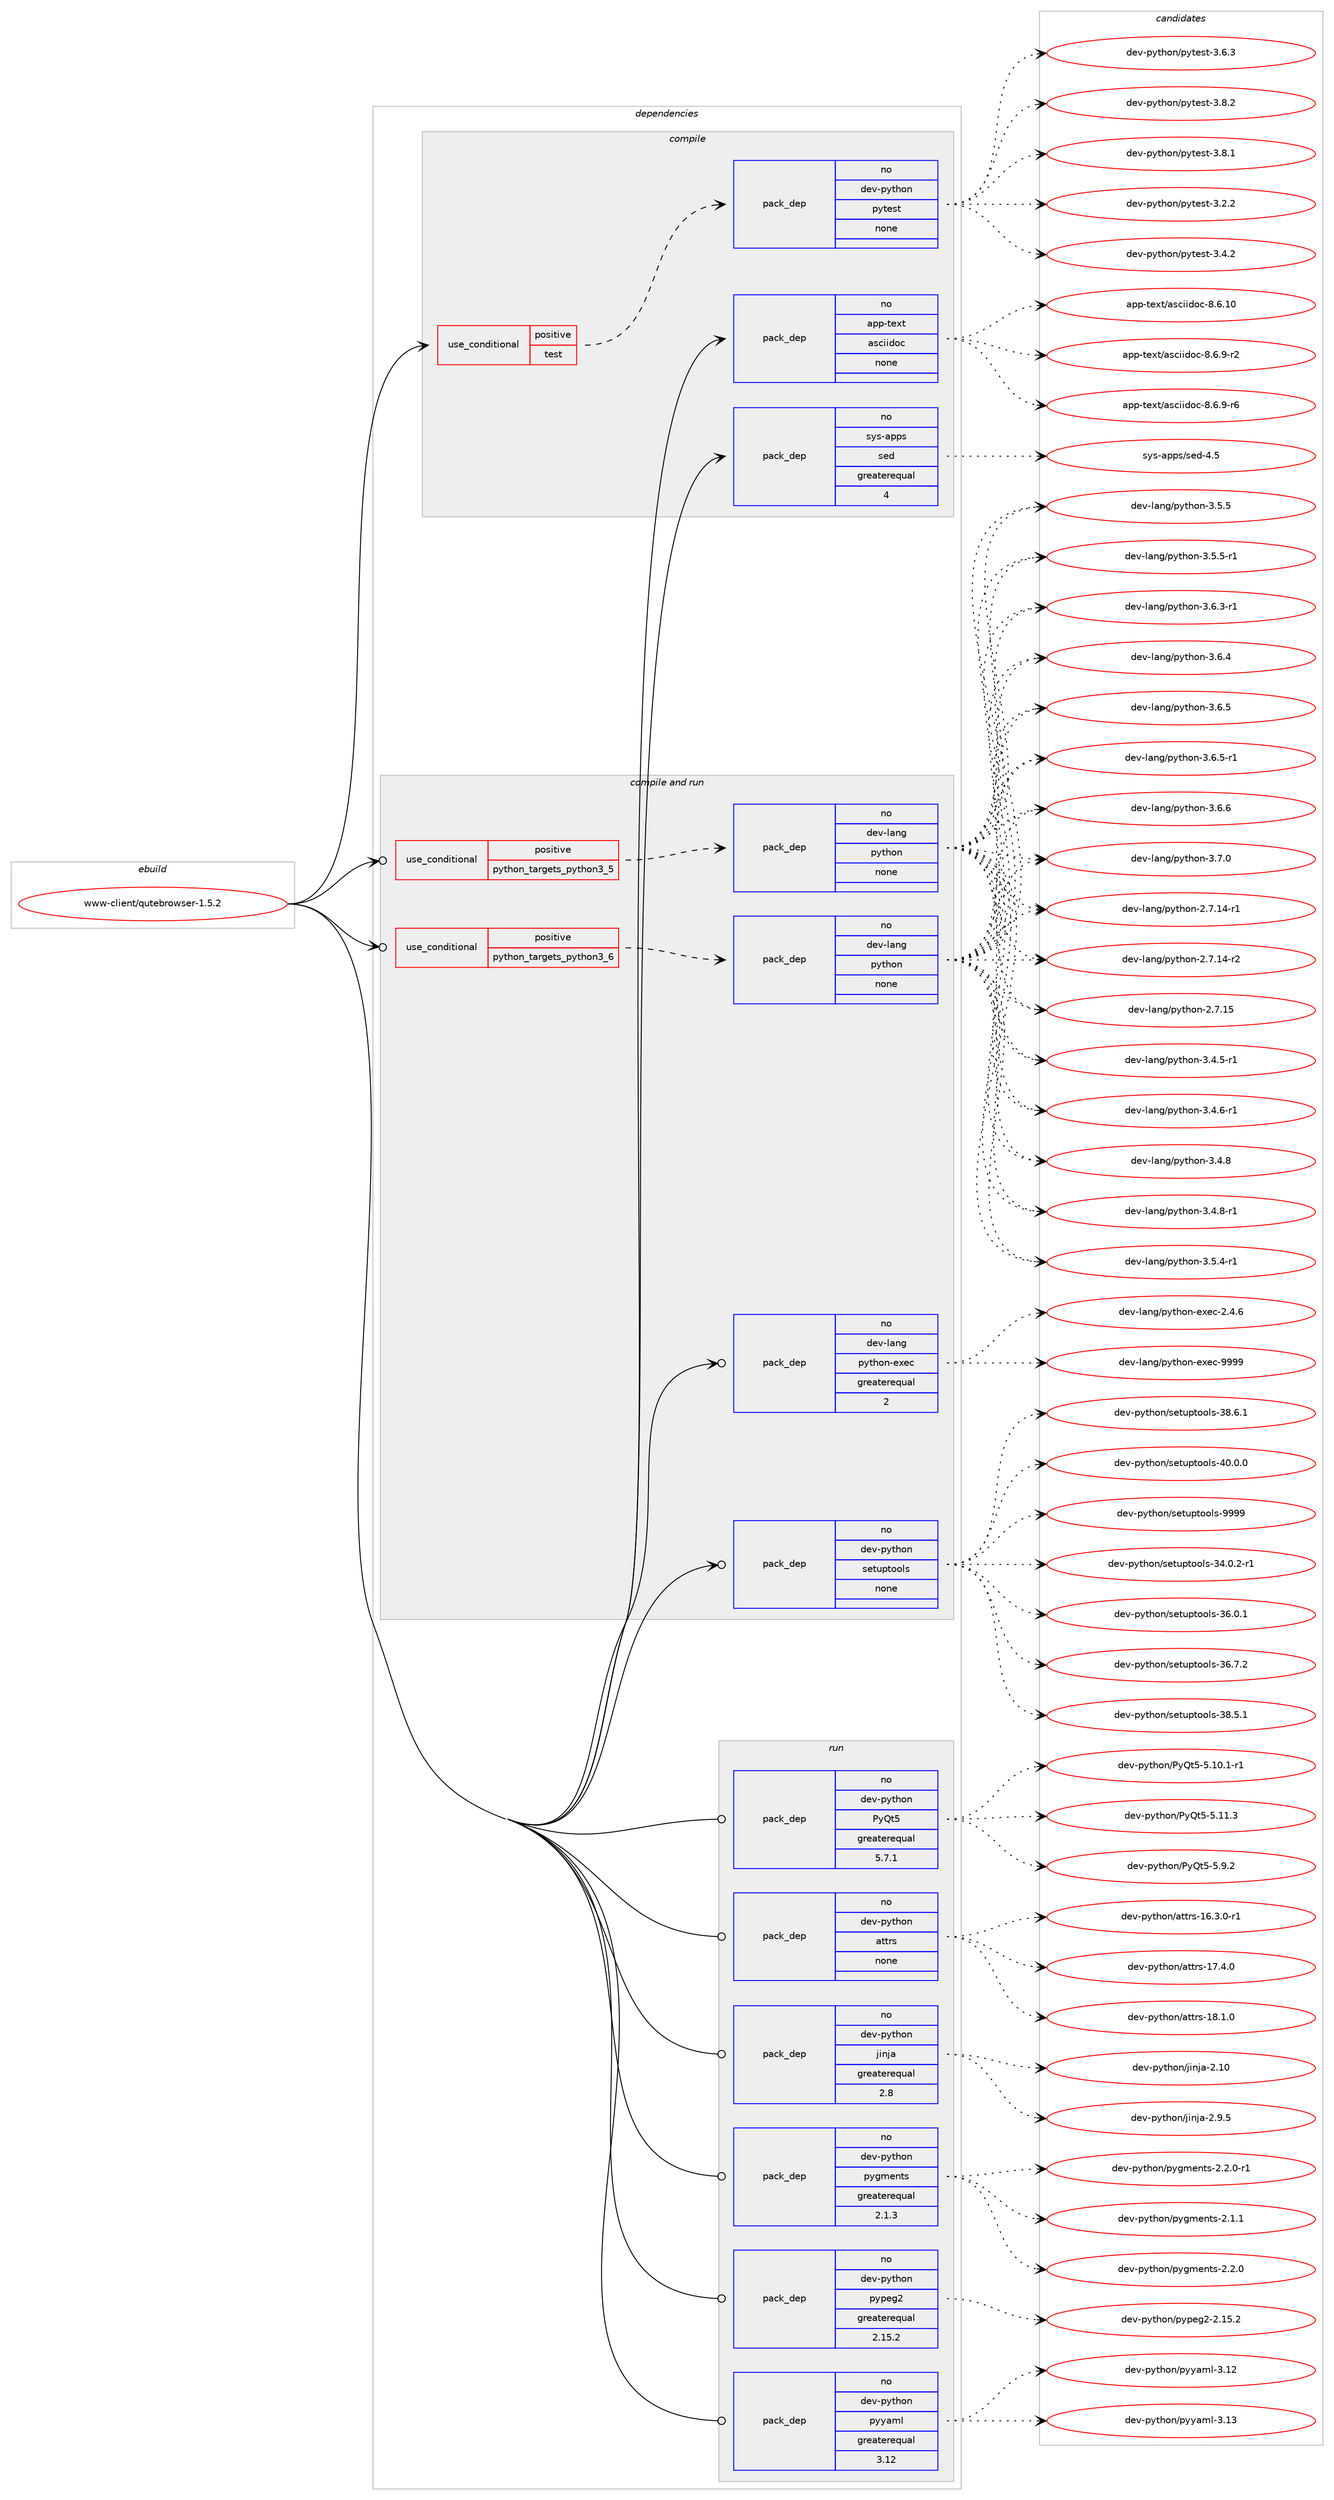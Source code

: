 digraph prolog {

# *************
# Graph options
# *************

newrank=true;
concentrate=true;
compound=true;
graph [rankdir=LR,fontname=Helvetica,fontsize=10,ranksep=1.5];#, ranksep=2.5, nodesep=0.2];
edge  [arrowhead=vee];
node  [fontname=Helvetica,fontsize=10];

# **********
# The ebuild
# **********

subgraph cluster_leftcol {
color=gray;
rank=same;
label=<<i>ebuild</i>>;
id [label="www-client/qutebrowser-1.5.2", color=red, width=4, href="../www-client/qutebrowser-1.5.2.svg"];
}

# ****************
# The dependencies
# ****************

subgraph cluster_midcol {
color=gray;
label=<<i>dependencies</i>>;
subgraph cluster_compile {
fillcolor="#eeeeee";
style=filled;
label=<<i>compile</i>>;
subgraph cond1723 {
dependency9370 [label=<<TABLE BORDER="0" CELLBORDER="1" CELLSPACING="0" CELLPADDING="4"><TR><TD ROWSPAN="3" CELLPADDING="10">use_conditional</TD></TR><TR><TD>positive</TD></TR><TR><TD>test</TD></TR></TABLE>>, shape=none, color=red];
subgraph pack7425 {
dependency9371 [label=<<TABLE BORDER="0" CELLBORDER="1" CELLSPACING="0" CELLPADDING="4" WIDTH="220"><TR><TD ROWSPAN="6" CELLPADDING="30">pack_dep</TD></TR><TR><TD WIDTH="110">no</TD></TR><TR><TD>dev-python</TD></TR><TR><TD>pytest</TD></TR><TR><TD>none</TD></TR><TR><TD></TD></TR></TABLE>>, shape=none, color=blue];
}
dependency9370:e -> dependency9371:w [weight=20,style="dashed",arrowhead="vee"];
}
id:e -> dependency9370:w [weight=20,style="solid",arrowhead="vee"];
subgraph pack7426 {
dependency9372 [label=<<TABLE BORDER="0" CELLBORDER="1" CELLSPACING="0" CELLPADDING="4" WIDTH="220"><TR><TD ROWSPAN="6" CELLPADDING="30">pack_dep</TD></TR><TR><TD WIDTH="110">no</TD></TR><TR><TD>app-text</TD></TR><TR><TD>asciidoc</TD></TR><TR><TD>none</TD></TR><TR><TD></TD></TR></TABLE>>, shape=none, color=blue];
}
id:e -> dependency9372:w [weight=20,style="solid",arrowhead="vee"];
subgraph pack7427 {
dependency9373 [label=<<TABLE BORDER="0" CELLBORDER="1" CELLSPACING="0" CELLPADDING="4" WIDTH="220"><TR><TD ROWSPAN="6" CELLPADDING="30">pack_dep</TD></TR><TR><TD WIDTH="110">no</TD></TR><TR><TD>sys-apps</TD></TR><TR><TD>sed</TD></TR><TR><TD>greaterequal</TD></TR><TR><TD>4</TD></TR></TABLE>>, shape=none, color=blue];
}
id:e -> dependency9373:w [weight=20,style="solid",arrowhead="vee"];
}
subgraph cluster_compileandrun {
fillcolor="#eeeeee";
style=filled;
label=<<i>compile and run</i>>;
subgraph cond1724 {
dependency9374 [label=<<TABLE BORDER="0" CELLBORDER="1" CELLSPACING="0" CELLPADDING="4"><TR><TD ROWSPAN="3" CELLPADDING="10">use_conditional</TD></TR><TR><TD>positive</TD></TR><TR><TD>python_targets_python3_5</TD></TR></TABLE>>, shape=none, color=red];
subgraph pack7428 {
dependency9375 [label=<<TABLE BORDER="0" CELLBORDER="1" CELLSPACING="0" CELLPADDING="4" WIDTH="220"><TR><TD ROWSPAN="6" CELLPADDING="30">pack_dep</TD></TR><TR><TD WIDTH="110">no</TD></TR><TR><TD>dev-lang</TD></TR><TR><TD>python</TD></TR><TR><TD>none</TD></TR><TR><TD></TD></TR></TABLE>>, shape=none, color=blue];
}
dependency9374:e -> dependency9375:w [weight=20,style="dashed",arrowhead="vee"];
}
id:e -> dependency9374:w [weight=20,style="solid",arrowhead="odotvee"];
subgraph cond1725 {
dependency9376 [label=<<TABLE BORDER="0" CELLBORDER="1" CELLSPACING="0" CELLPADDING="4"><TR><TD ROWSPAN="3" CELLPADDING="10">use_conditional</TD></TR><TR><TD>positive</TD></TR><TR><TD>python_targets_python3_6</TD></TR></TABLE>>, shape=none, color=red];
subgraph pack7429 {
dependency9377 [label=<<TABLE BORDER="0" CELLBORDER="1" CELLSPACING="0" CELLPADDING="4" WIDTH="220"><TR><TD ROWSPAN="6" CELLPADDING="30">pack_dep</TD></TR><TR><TD WIDTH="110">no</TD></TR><TR><TD>dev-lang</TD></TR><TR><TD>python</TD></TR><TR><TD>none</TD></TR><TR><TD></TD></TR></TABLE>>, shape=none, color=blue];
}
dependency9376:e -> dependency9377:w [weight=20,style="dashed",arrowhead="vee"];
}
id:e -> dependency9376:w [weight=20,style="solid",arrowhead="odotvee"];
subgraph pack7430 {
dependency9378 [label=<<TABLE BORDER="0" CELLBORDER="1" CELLSPACING="0" CELLPADDING="4" WIDTH="220"><TR><TD ROWSPAN="6" CELLPADDING="30">pack_dep</TD></TR><TR><TD WIDTH="110">no</TD></TR><TR><TD>dev-lang</TD></TR><TR><TD>python-exec</TD></TR><TR><TD>greaterequal</TD></TR><TR><TD>2</TD></TR></TABLE>>, shape=none, color=blue];
}
id:e -> dependency9378:w [weight=20,style="solid",arrowhead="odotvee"];
subgraph pack7431 {
dependency9379 [label=<<TABLE BORDER="0" CELLBORDER="1" CELLSPACING="0" CELLPADDING="4" WIDTH="220"><TR><TD ROWSPAN="6" CELLPADDING="30">pack_dep</TD></TR><TR><TD WIDTH="110">no</TD></TR><TR><TD>dev-python</TD></TR><TR><TD>setuptools</TD></TR><TR><TD>none</TD></TR><TR><TD></TD></TR></TABLE>>, shape=none, color=blue];
}
id:e -> dependency9379:w [weight=20,style="solid",arrowhead="odotvee"];
}
subgraph cluster_run {
fillcolor="#eeeeee";
style=filled;
label=<<i>run</i>>;
subgraph pack7432 {
dependency9380 [label=<<TABLE BORDER="0" CELLBORDER="1" CELLSPACING="0" CELLPADDING="4" WIDTH="220"><TR><TD ROWSPAN="6" CELLPADDING="30">pack_dep</TD></TR><TR><TD WIDTH="110">no</TD></TR><TR><TD>dev-python</TD></TR><TR><TD>PyQt5</TD></TR><TR><TD>greaterequal</TD></TR><TR><TD>5.7.1</TD></TR></TABLE>>, shape=none, color=blue];
}
id:e -> dependency9380:w [weight=20,style="solid",arrowhead="odot"];
subgraph pack7433 {
dependency9381 [label=<<TABLE BORDER="0" CELLBORDER="1" CELLSPACING="0" CELLPADDING="4" WIDTH="220"><TR><TD ROWSPAN="6" CELLPADDING="30">pack_dep</TD></TR><TR><TD WIDTH="110">no</TD></TR><TR><TD>dev-python</TD></TR><TR><TD>attrs</TD></TR><TR><TD>none</TD></TR><TR><TD></TD></TR></TABLE>>, shape=none, color=blue];
}
id:e -> dependency9381:w [weight=20,style="solid",arrowhead="odot"];
subgraph pack7434 {
dependency9382 [label=<<TABLE BORDER="0" CELLBORDER="1" CELLSPACING="0" CELLPADDING="4" WIDTH="220"><TR><TD ROWSPAN="6" CELLPADDING="30">pack_dep</TD></TR><TR><TD WIDTH="110">no</TD></TR><TR><TD>dev-python</TD></TR><TR><TD>jinja</TD></TR><TR><TD>greaterequal</TD></TR><TR><TD>2.8</TD></TR></TABLE>>, shape=none, color=blue];
}
id:e -> dependency9382:w [weight=20,style="solid",arrowhead="odot"];
subgraph pack7435 {
dependency9383 [label=<<TABLE BORDER="0" CELLBORDER="1" CELLSPACING="0" CELLPADDING="4" WIDTH="220"><TR><TD ROWSPAN="6" CELLPADDING="30">pack_dep</TD></TR><TR><TD WIDTH="110">no</TD></TR><TR><TD>dev-python</TD></TR><TR><TD>pygments</TD></TR><TR><TD>greaterequal</TD></TR><TR><TD>2.1.3</TD></TR></TABLE>>, shape=none, color=blue];
}
id:e -> dependency9383:w [weight=20,style="solid",arrowhead="odot"];
subgraph pack7436 {
dependency9384 [label=<<TABLE BORDER="0" CELLBORDER="1" CELLSPACING="0" CELLPADDING="4" WIDTH="220"><TR><TD ROWSPAN="6" CELLPADDING="30">pack_dep</TD></TR><TR><TD WIDTH="110">no</TD></TR><TR><TD>dev-python</TD></TR><TR><TD>pypeg2</TD></TR><TR><TD>greaterequal</TD></TR><TR><TD>2.15.2</TD></TR></TABLE>>, shape=none, color=blue];
}
id:e -> dependency9384:w [weight=20,style="solid",arrowhead="odot"];
subgraph pack7437 {
dependency9385 [label=<<TABLE BORDER="0" CELLBORDER="1" CELLSPACING="0" CELLPADDING="4" WIDTH="220"><TR><TD ROWSPAN="6" CELLPADDING="30">pack_dep</TD></TR><TR><TD WIDTH="110">no</TD></TR><TR><TD>dev-python</TD></TR><TR><TD>pyyaml</TD></TR><TR><TD>greaterequal</TD></TR><TR><TD>3.12</TD></TR></TABLE>>, shape=none, color=blue];
}
id:e -> dependency9385:w [weight=20,style="solid",arrowhead="odot"];
}
}

# **************
# The candidates
# **************

subgraph cluster_choices {
rank=same;
color=gray;
label=<<i>candidates</i>>;

subgraph choice7425 {
color=black;
nodesep=1;
choice1001011184511212111610411111047112121116101115116455146564649 [label="dev-python/pytest-3.8.1", color=red, width=4,href="../dev-python/pytest-3.8.1.svg"];
choice1001011184511212111610411111047112121116101115116455146504650 [label="dev-python/pytest-3.2.2", color=red, width=4,href="../dev-python/pytest-3.2.2.svg"];
choice1001011184511212111610411111047112121116101115116455146524650 [label="dev-python/pytest-3.4.2", color=red, width=4,href="../dev-python/pytest-3.4.2.svg"];
choice1001011184511212111610411111047112121116101115116455146544651 [label="dev-python/pytest-3.6.3", color=red, width=4,href="../dev-python/pytest-3.6.3.svg"];
choice1001011184511212111610411111047112121116101115116455146564650 [label="dev-python/pytest-3.8.2", color=red, width=4,href="../dev-python/pytest-3.8.2.svg"];
dependency9371:e -> choice1001011184511212111610411111047112121116101115116455146564649:w [style=dotted,weight="100"];
dependency9371:e -> choice1001011184511212111610411111047112121116101115116455146504650:w [style=dotted,weight="100"];
dependency9371:e -> choice1001011184511212111610411111047112121116101115116455146524650:w [style=dotted,weight="100"];
dependency9371:e -> choice1001011184511212111610411111047112121116101115116455146544651:w [style=dotted,weight="100"];
dependency9371:e -> choice1001011184511212111610411111047112121116101115116455146564650:w [style=dotted,weight="100"];
}
subgraph choice7426 {
color=black;
nodesep=1;
choice97112112451161011201164797115991051051001119945564654464948 [label="app-text/asciidoc-8.6.10", color=red, width=4,href="../app-text/asciidoc-8.6.10.svg"];
choice9711211245116101120116479711599105105100111994556465446574511450 [label="app-text/asciidoc-8.6.9-r2", color=red, width=4,href="../app-text/asciidoc-8.6.9-r2.svg"];
choice9711211245116101120116479711599105105100111994556465446574511454 [label="app-text/asciidoc-8.6.9-r6", color=red, width=4,href="../app-text/asciidoc-8.6.9-r6.svg"];
dependency9372:e -> choice97112112451161011201164797115991051051001119945564654464948:w [style=dotted,weight="100"];
dependency9372:e -> choice9711211245116101120116479711599105105100111994556465446574511450:w [style=dotted,weight="100"];
dependency9372:e -> choice9711211245116101120116479711599105105100111994556465446574511454:w [style=dotted,weight="100"];
}
subgraph choice7427 {
color=black;
nodesep=1;
choice11512111545971121121154711510110045524653 [label="sys-apps/sed-4.5", color=red, width=4,href="../sys-apps/sed-4.5.svg"];
dependency9373:e -> choice11512111545971121121154711510110045524653:w [style=dotted,weight="100"];
}
subgraph choice7428 {
color=black;
nodesep=1;
choice100101118451089711010347112121116104111110455046554649524511449 [label="dev-lang/python-2.7.14-r1", color=red, width=4,href="../dev-lang/python-2.7.14-r1.svg"];
choice100101118451089711010347112121116104111110455046554649524511450 [label="dev-lang/python-2.7.14-r2", color=red, width=4,href="../dev-lang/python-2.7.14-r2.svg"];
choice10010111845108971101034711212111610411111045504655464953 [label="dev-lang/python-2.7.15", color=red, width=4,href="../dev-lang/python-2.7.15.svg"];
choice1001011184510897110103471121211161041111104551465246534511449 [label="dev-lang/python-3.4.5-r1", color=red, width=4,href="../dev-lang/python-3.4.5-r1.svg"];
choice1001011184510897110103471121211161041111104551465246544511449 [label="dev-lang/python-3.4.6-r1", color=red, width=4,href="../dev-lang/python-3.4.6-r1.svg"];
choice100101118451089711010347112121116104111110455146524656 [label="dev-lang/python-3.4.8", color=red, width=4,href="../dev-lang/python-3.4.8.svg"];
choice1001011184510897110103471121211161041111104551465246564511449 [label="dev-lang/python-3.4.8-r1", color=red, width=4,href="../dev-lang/python-3.4.8-r1.svg"];
choice1001011184510897110103471121211161041111104551465346524511449 [label="dev-lang/python-3.5.4-r1", color=red, width=4,href="../dev-lang/python-3.5.4-r1.svg"];
choice100101118451089711010347112121116104111110455146534653 [label="dev-lang/python-3.5.5", color=red, width=4,href="../dev-lang/python-3.5.5.svg"];
choice1001011184510897110103471121211161041111104551465346534511449 [label="dev-lang/python-3.5.5-r1", color=red, width=4,href="../dev-lang/python-3.5.5-r1.svg"];
choice1001011184510897110103471121211161041111104551465446514511449 [label="dev-lang/python-3.6.3-r1", color=red, width=4,href="../dev-lang/python-3.6.3-r1.svg"];
choice100101118451089711010347112121116104111110455146544652 [label="dev-lang/python-3.6.4", color=red, width=4,href="../dev-lang/python-3.6.4.svg"];
choice100101118451089711010347112121116104111110455146544653 [label="dev-lang/python-3.6.5", color=red, width=4,href="../dev-lang/python-3.6.5.svg"];
choice1001011184510897110103471121211161041111104551465446534511449 [label="dev-lang/python-3.6.5-r1", color=red, width=4,href="../dev-lang/python-3.6.5-r1.svg"];
choice100101118451089711010347112121116104111110455146544654 [label="dev-lang/python-3.6.6", color=red, width=4,href="../dev-lang/python-3.6.6.svg"];
choice100101118451089711010347112121116104111110455146554648 [label="dev-lang/python-3.7.0", color=red, width=4,href="../dev-lang/python-3.7.0.svg"];
dependency9375:e -> choice100101118451089711010347112121116104111110455046554649524511449:w [style=dotted,weight="100"];
dependency9375:e -> choice100101118451089711010347112121116104111110455046554649524511450:w [style=dotted,weight="100"];
dependency9375:e -> choice10010111845108971101034711212111610411111045504655464953:w [style=dotted,weight="100"];
dependency9375:e -> choice1001011184510897110103471121211161041111104551465246534511449:w [style=dotted,weight="100"];
dependency9375:e -> choice1001011184510897110103471121211161041111104551465246544511449:w [style=dotted,weight="100"];
dependency9375:e -> choice100101118451089711010347112121116104111110455146524656:w [style=dotted,weight="100"];
dependency9375:e -> choice1001011184510897110103471121211161041111104551465246564511449:w [style=dotted,weight="100"];
dependency9375:e -> choice1001011184510897110103471121211161041111104551465346524511449:w [style=dotted,weight="100"];
dependency9375:e -> choice100101118451089711010347112121116104111110455146534653:w [style=dotted,weight="100"];
dependency9375:e -> choice1001011184510897110103471121211161041111104551465346534511449:w [style=dotted,weight="100"];
dependency9375:e -> choice1001011184510897110103471121211161041111104551465446514511449:w [style=dotted,weight="100"];
dependency9375:e -> choice100101118451089711010347112121116104111110455146544652:w [style=dotted,weight="100"];
dependency9375:e -> choice100101118451089711010347112121116104111110455146544653:w [style=dotted,weight="100"];
dependency9375:e -> choice1001011184510897110103471121211161041111104551465446534511449:w [style=dotted,weight="100"];
dependency9375:e -> choice100101118451089711010347112121116104111110455146544654:w [style=dotted,weight="100"];
dependency9375:e -> choice100101118451089711010347112121116104111110455146554648:w [style=dotted,weight="100"];
}
subgraph choice7429 {
color=black;
nodesep=1;
choice100101118451089711010347112121116104111110455046554649524511449 [label="dev-lang/python-2.7.14-r1", color=red, width=4,href="../dev-lang/python-2.7.14-r1.svg"];
choice100101118451089711010347112121116104111110455046554649524511450 [label="dev-lang/python-2.7.14-r2", color=red, width=4,href="../dev-lang/python-2.7.14-r2.svg"];
choice10010111845108971101034711212111610411111045504655464953 [label="dev-lang/python-2.7.15", color=red, width=4,href="../dev-lang/python-2.7.15.svg"];
choice1001011184510897110103471121211161041111104551465246534511449 [label="dev-lang/python-3.4.5-r1", color=red, width=4,href="../dev-lang/python-3.4.5-r1.svg"];
choice1001011184510897110103471121211161041111104551465246544511449 [label="dev-lang/python-3.4.6-r1", color=red, width=4,href="../dev-lang/python-3.4.6-r1.svg"];
choice100101118451089711010347112121116104111110455146524656 [label="dev-lang/python-3.4.8", color=red, width=4,href="../dev-lang/python-3.4.8.svg"];
choice1001011184510897110103471121211161041111104551465246564511449 [label="dev-lang/python-3.4.8-r1", color=red, width=4,href="../dev-lang/python-3.4.8-r1.svg"];
choice1001011184510897110103471121211161041111104551465346524511449 [label="dev-lang/python-3.5.4-r1", color=red, width=4,href="../dev-lang/python-3.5.4-r1.svg"];
choice100101118451089711010347112121116104111110455146534653 [label="dev-lang/python-3.5.5", color=red, width=4,href="../dev-lang/python-3.5.5.svg"];
choice1001011184510897110103471121211161041111104551465346534511449 [label="dev-lang/python-3.5.5-r1", color=red, width=4,href="../dev-lang/python-3.5.5-r1.svg"];
choice1001011184510897110103471121211161041111104551465446514511449 [label="dev-lang/python-3.6.3-r1", color=red, width=4,href="../dev-lang/python-3.6.3-r1.svg"];
choice100101118451089711010347112121116104111110455146544652 [label="dev-lang/python-3.6.4", color=red, width=4,href="../dev-lang/python-3.6.4.svg"];
choice100101118451089711010347112121116104111110455146544653 [label="dev-lang/python-3.6.5", color=red, width=4,href="../dev-lang/python-3.6.5.svg"];
choice1001011184510897110103471121211161041111104551465446534511449 [label="dev-lang/python-3.6.5-r1", color=red, width=4,href="../dev-lang/python-3.6.5-r1.svg"];
choice100101118451089711010347112121116104111110455146544654 [label="dev-lang/python-3.6.6", color=red, width=4,href="../dev-lang/python-3.6.6.svg"];
choice100101118451089711010347112121116104111110455146554648 [label="dev-lang/python-3.7.0", color=red, width=4,href="../dev-lang/python-3.7.0.svg"];
dependency9377:e -> choice100101118451089711010347112121116104111110455046554649524511449:w [style=dotted,weight="100"];
dependency9377:e -> choice100101118451089711010347112121116104111110455046554649524511450:w [style=dotted,weight="100"];
dependency9377:e -> choice10010111845108971101034711212111610411111045504655464953:w [style=dotted,weight="100"];
dependency9377:e -> choice1001011184510897110103471121211161041111104551465246534511449:w [style=dotted,weight="100"];
dependency9377:e -> choice1001011184510897110103471121211161041111104551465246544511449:w [style=dotted,weight="100"];
dependency9377:e -> choice100101118451089711010347112121116104111110455146524656:w [style=dotted,weight="100"];
dependency9377:e -> choice1001011184510897110103471121211161041111104551465246564511449:w [style=dotted,weight="100"];
dependency9377:e -> choice1001011184510897110103471121211161041111104551465346524511449:w [style=dotted,weight="100"];
dependency9377:e -> choice100101118451089711010347112121116104111110455146534653:w [style=dotted,weight="100"];
dependency9377:e -> choice1001011184510897110103471121211161041111104551465346534511449:w [style=dotted,weight="100"];
dependency9377:e -> choice1001011184510897110103471121211161041111104551465446514511449:w [style=dotted,weight="100"];
dependency9377:e -> choice100101118451089711010347112121116104111110455146544652:w [style=dotted,weight="100"];
dependency9377:e -> choice100101118451089711010347112121116104111110455146544653:w [style=dotted,weight="100"];
dependency9377:e -> choice1001011184510897110103471121211161041111104551465446534511449:w [style=dotted,weight="100"];
dependency9377:e -> choice100101118451089711010347112121116104111110455146544654:w [style=dotted,weight="100"];
dependency9377:e -> choice100101118451089711010347112121116104111110455146554648:w [style=dotted,weight="100"];
}
subgraph choice7430 {
color=black;
nodesep=1;
choice1001011184510897110103471121211161041111104510112010199455046524654 [label="dev-lang/python-exec-2.4.6", color=red, width=4,href="../dev-lang/python-exec-2.4.6.svg"];
choice10010111845108971101034711212111610411111045101120101994557575757 [label="dev-lang/python-exec-9999", color=red, width=4,href="../dev-lang/python-exec-9999.svg"];
dependency9378:e -> choice1001011184510897110103471121211161041111104510112010199455046524654:w [style=dotted,weight="100"];
dependency9378:e -> choice10010111845108971101034711212111610411111045101120101994557575757:w [style=dotted,weight="100"];
}
subgraph choice7431 {
color=black;
nodesep=1;
choice1001011184511212111610411111047115101116117112116111111108115455152464846504511449 [label="dev-python/setuptools-34.0.2-r1", color=red, width=4,href="../dev-python/setuptools-34.0.2-r1.svg"];
choice100101118451121211161041111104711510111611711211611111110811545515446484649 [label="dev-python/setuptools-36.0.1", color=red, width=4,href="../dev-python/setuptools-36.0.1.svg"];
choice100101118451121211161041111104711510111611711211611111110811545515446554650 [label="dev-python/setuptools-36.7.2", color=red, width=4,href="../dev-python/setuptools-36.7.2.svg"];
choice100101118451121211161041111104711510111611711211611111110811545515646534649 [label="dev-python/setuptools-38.5.1", color=red, width=4,href="../dev-python/setuptools-38.5.1.svg"];
choice100101118451121211161041111104711510111611711211611111110811545515646544649 [label="dev-python/setuptools-38.6.1", color=red, width=4,href="../dev-python/setuptools-38.6.1.svg"];
choice100101118451121211161041111104711510111611711211611111110811545524846484648 [label="dev-python/setuptools-40.0.0", color=red, width=4,href="../dev-python/setuptools-40.0.0.svg"];
choice10010111845112121116104111110471151011161171121161111111081154557575757 [label="dev-python/setuptools-9999", color=red, width=4,href="../dev-python/setuptools-9999.svg"];
dependency9379:e -> choice1001011184511212111610411111047115101116117112116111111108115455152464846504511449:w [style=dotted,weight="100"];
dependency9379:e -> choice100101118451121211161041111104711510111611711211611111110811545515446484649:w [style=dotted,weight="100"];
dependency9379:e -> choice100101118451121211161041111104711510111611711211611111110811545515446554650:w [style=dotted,weight="100"];
dependency9379:e -> choice100101118451121211161041111104711510111611711211611111110811545515646534649:w [style=dotted,weight="100"];
dependency9379:e -> choice100101118451121211161041111104711510111611711211611111110811545515646544649:w [style=dotted,weight="100"];
dependency9379:e -> choice100101118451121211161041111104711510111611711211611111110811545524846484648:w [style=dotted,weight="100"];
dependency9379:e -> choice10010111845112121116104111110471151011161171121161111111081154557575757:w [style=dotted,weight="100"];
}
subgraph choice7432 {
color=black;
nodesep=1;
choice1001011184511212111610411111047801218111653455346494846494511449 [label="dev-python/PyQt5-5.10.1-r1", color=red, width=4,href="../dev-python/PyQt5-5.10.1-r1.svg"];
choice100101118451121211161041111104780121811165345534649494651 [label="dev-python/PyQt5-5.11.3", color=red, width=4,href="../dev-python/PyQt5-5.11.3.svg"];
choice1001011184511212111610411111047801218111653455346574650 [label="dev-python/PyQt5-5.9.2", color=red, width=4,href="../dev-python/PyQt5-5.9.2.svg"];
dependency9380:e -> choice1001011184511212111610411111047801218111653455346494846494511449:w [style=dotted,weight="100"];
dependency9380:e -> choice100101118451121211161041111104780121811165345534649494651:w [style=dotted,weight="100"];
dependency9380:e -> choice1001011184511212111610411111047801218111653455346574650:w [style=dotted,weight="100"];
}
subgraph choice7433 {
color=black;
nodesep=1;
choice100101118451121211161041111104797116116114115454954465146484511449 [label="dev-python/attrs-16.3.0-r1", color=red, width=4,href="../dev-python/attrs-16.3.0-r1.svg"];
choice10010111845112121116104111110479711611611411545495546524648 [label="dev-python/attrs-17.4.0", color=red, width=4,href="../dev-python/attrs-17.4.0.svg"];
choice10010111845112121116104111110479711611611411545495646494648 [label="dev-python/attrs-18.1.0", color=red, width=4,href="../dev-python/attrs-18.1.0.svg"];
dependency9381:e -> choice100101118451121211161041111104797116116114115454954465146484511449:w [style=dotted,weight="100"];
dependency9381:e -> choice10010111845112121116104111110479711611611411545495546524648:w [style=dotted,weight="100"];
dependency9381:e -> choice10010111845112121116104111110479711611611411545495646494648:w [style=dotted,weight="100"];
}
subgraph choice7434 {
color=black;
nodesep=1;
choice1001011184511212111610411111047106105110106974550464948 [label="dev-python/jinja-2.10", color=red, width=4,href="../dev-python/jinja-2.10.svg"];
choice100101118451121211161041111104710610511010697455046574653 [label="dev-python/jinja-2.9.5", color=red, width=4,href="../dev-python/jinja-2.9.5.svg"];
dependency9382:e -> choice1001011184511212111610411111047106105110106974550464948:w [style=dotted,weight="100"];
dependency9382:e -> choice100101118451121211161041111104710610511010697455046574653:w [style=dotted,weight="100"];
}
subgraph choice7435 {
color=black;
nodesep=1;
choice1001011184511212111610411111047112121103109101110116115455046494649 [label="dev-python/pygments-2.1.1", color=red, width=4,href="../dev-python/pygments-2.1.1.svg"];
choice1001011184511212111610411111047112121103109101110116115455046504648 [label="dev-python/pygments-2.2.0", color=red, width=4,href="../dev-python/pygments-2.2.0.svg"];
choice10010111845112121116104111110471121211031091011101161154550465046484511449 [label="dev-python/pygments-2.2.0-r1", color=red, width=4,href="../dev-python/pygments-2.2.0-r1.svg"];
dependency9383:e -> choice1001011184511212111610411111047112121103109101110116115455046494649:w [style=dotted,weight="100"];
dependency9383:e -> choice1001011184511212111610411111047112121103109101110116115455046504648:w [style=dotted,weight="100"];
dependency9383:e -> choice10010111845112121116104111110471121211031091011101161154550465046484511449:w [style=dotted,weight="100"];
}
subgraph choice7436 {
color=black;
nodesep=1;
choice10010111845112121116104111110471121211121011035045504649534650 [label="dev-python/pypeg2-2.15.2", color=red, width=4,href="../dev-python/pypeg2-2.15.2.svg"];
dependency9384:e -> choice10010111845112121116104111110471121211121011035045504649534650:w [style=dotted,weight="100"];
}
subgraph choice7437 {
color=black;
nodesep=1;
choice1001011184511212111610411111047112121121971091084551464950 [label="dev-python/pyyaml-3.12", color=red, width=4,href="../dev-python/pyyaml-3.12.svg"];
choice1001011184511212111610411111047112121121971091084551464951 [label="dev-python/pyyaml-3.13", color=red, width=4,href="../dev-python/pyyaml-3.13.svg"];
dependency9385:e -> choice1001011184511212111610411111047112121121971091084551464950:w [style=dotted,weight="100"];
dependency9385:e -> choice1001011184511212111610411111047112121121971091084551464951:w [style=dotted,weight="100"];
}
}

}
